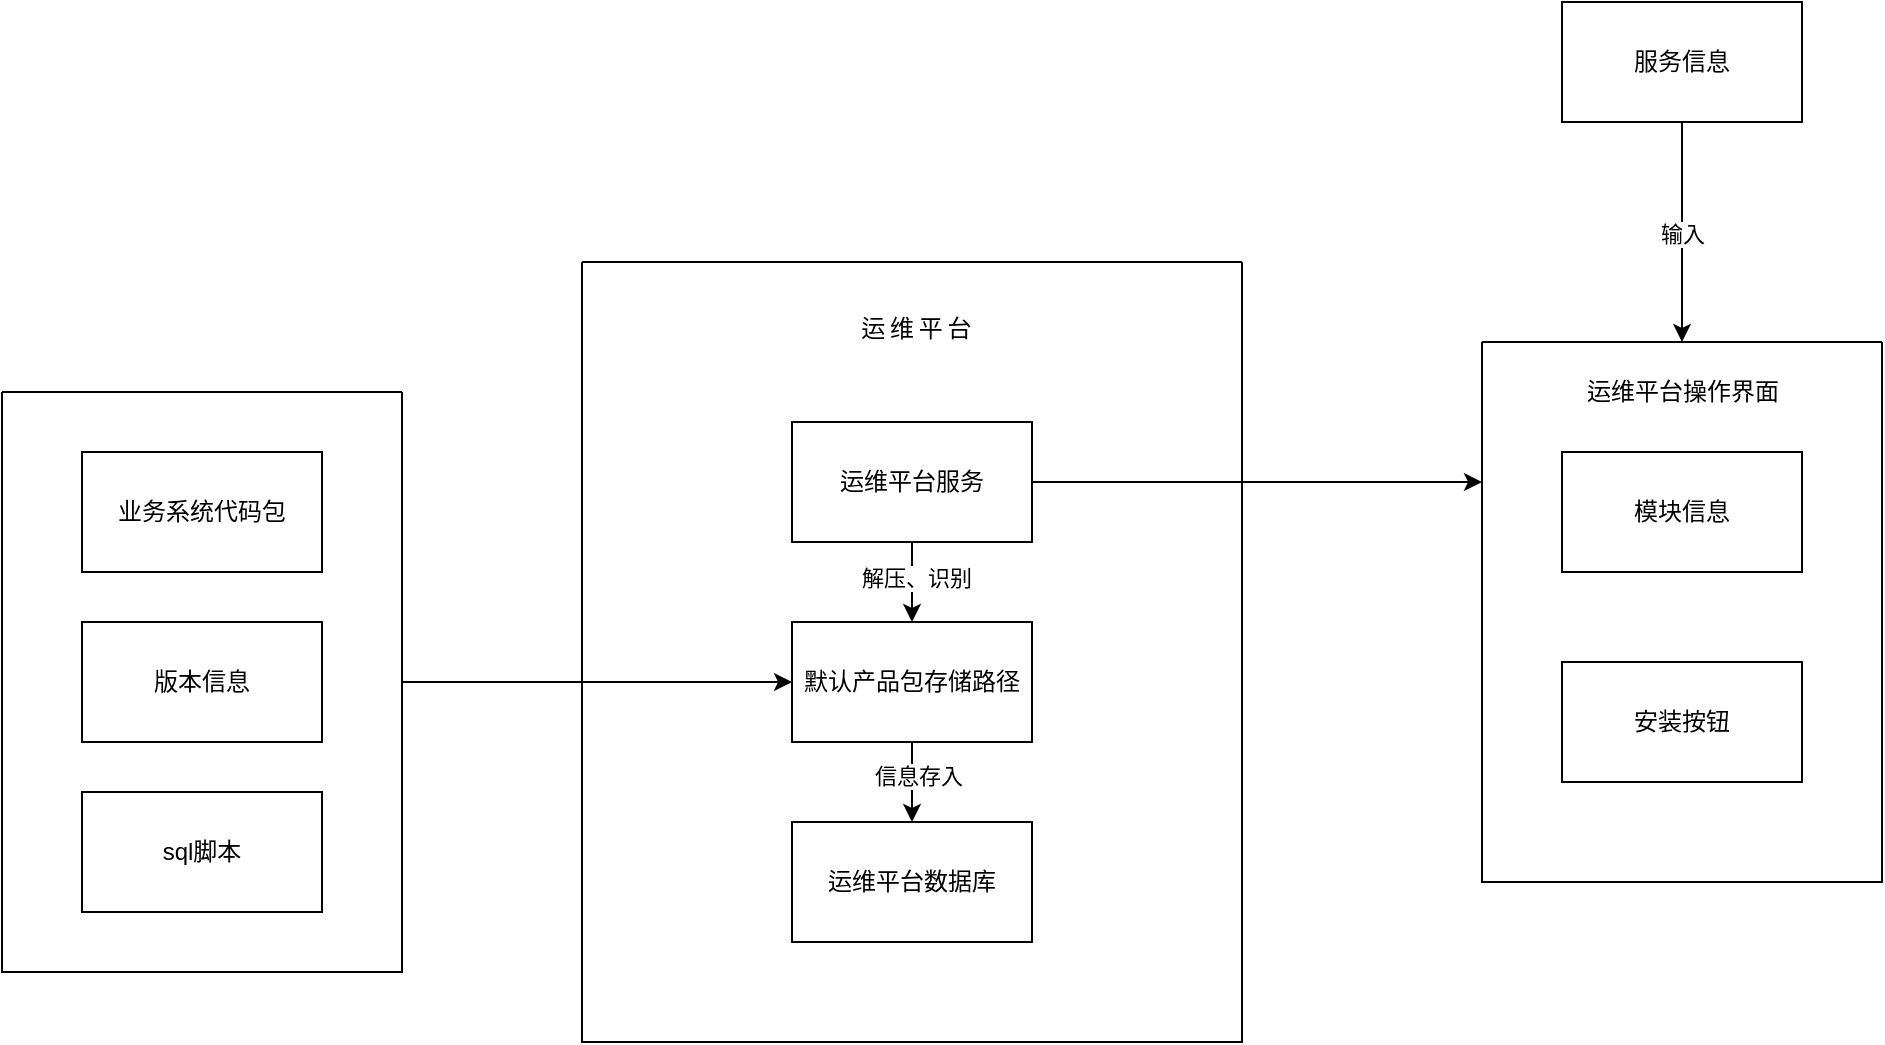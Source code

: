 <mxfile version="24.7.16">
  <diagram name="第 1 页" id="q3cjUY8KxydkKrdw9-tH">
    <mxGraphModel dx="1036" dy="1396" grid="1" gridSize="10" guides="1" tooltips="1" connect="1" arrows="1" fold="1" page="1" pageScale="1" pageWidth="1169" pageHeight="827" math="0" shadow="0">
      <root>
        <mxCell id="0" />
        <mxCell id="1" parent="0" />
        <mxCell id="qPrMlgB-gVR1ZQ3tSMFi-8" value="" style="swimlane;startSize=0;" vertex="1" parent="1">
          <mxGeometry x="330" width="330" height="390" as="geometry" />
        </mxCell>
        <mxCell id="qPrMlgB-gVR1ZQ3tSMFi-35" style="edgeStyle=orthogonalEdgeStyle;rounded=0;orthogonalLoop=1;jettySize=auto;html=1;exitX=0.5;exitY=1;exitDx=0;exitDy=0;entryX=0.5;entryY=0;entryDx=0;entryDy=0;" edge="1" parent="qPrMlgB-gVR1ZQ3tSMFi-8" source="qPrMlgB-gVR1ZQ3tSMFi-21" target="qPrMlgB-gVR1ZQ3tSMFi-4">
          <mxGeometry relative="1" as="geometry" />
        </mxCell>
        <mxCell id="qPrMlgB-gVR1ZQ3tSMFi-37" value="信息存入" style="edgeLabel;html=1;align=center;verticalAlign=middle;resizable=0;points=[];" vertex="1" connectable="0" parent="qPrMlgB-gVR1ZQ3tSMFi-35">
          <mxGeometry x="-0.14" y="3" relative="1" as="geometry">
            <mxPoint as="offset" />
          </mxGeometry>
        </mxCell>
        <mxCell id="qPrMlgB-gVR1ZQ3tSMFi-21" value="默认产品包存储路径" style="rounded=0;whiteSpace=wrap;html=1;" vertex="1" parent="qPrMlgB-gVR1ZQ3tSMFi-8">
          <mxGeometry x="105" y="180" width="120" height="60" as="geometry" />
        </mxCell>
        <mxCell id="qPrMlgB-gVR1ZQ3tSMFi-33" value="&lt;span style=&quot;text-wrap: wrap;&quot;&gt;运维平台&lt;/span&gt;" style="text;html=1;align=center;verticalAlign=middle;resizable=0;points=[];autosize=1;strokeColor=none;fillColor=none;textDirection=vertical-lr;" vertex="1" parent="qPrMlgB-gVR1ZQ3tSMFi-8">
          <mxGeometry x="130" y="30" width="70" height="30" as="geometry" />
        </mxCell>
        <mxCell id="qPrMlgB-gVR1ZQ3tSMFi-34" style="edgeStyle=orthogonalEdgeStyle;rounded=0;orthogonalLoop=1;jettySize=auto;html=1;exitX=0.5;exitY=1;exitDx=0;exitDy=0;entryX=0.5;entryY=0;entryDx=0;entryDy=0;" edge="1" parent="qPrMlgB-gVR1ZQ3tSMFi-8" source="qPrMlgB-gVR1ZQ3tSMFi-3" target="qPrMlgB-gVR1ZQ3tSMFi-21">
          <mxGeometry relative="1" as="geometry" />
        </mxCell>
        <mxCell id="qPrMlgB-gVR1ZQ3tSMFi-36" value="解压、识别" style="edgeLabel;html=1;align=center;verticalAlign=middle;resizable=0;points=[];" vertex="1" connectable="0" parent="qPrMlgB-gVR1ZQ3tSMFi-34">
          <mxGeometry x="-0.09" y="2" relative="1" as="geometry">
            <mxPoint as="offset" />
          </mxGeometry>
        </mxCell>
        <mxCell id="qPrMlgB-gVR1ZQ3tSMFi-39" style="edgeStyle=orthogonalEdgeStyle;rounded=0;orthogonalLoop=1;jettySize=auto;html=1;exitX=1;exitY=0.5;exitDx=0;exitDy=0;" edge="1" parent="qPrMlgB-gVR1ZQ3tSMFi-8" source="qPrMlgB-gVR1ZQ3tSMFi-3">
          <mxGeometry relative="1" as="geometry">
            <mxPoint x="450" y="110" as="targetPoint" />
          </mxGeometry>
        </mxCell>
        <mxCell id="qPrMlgB-gVR1ZQ3tSMFi-3" value="运维平台服务" style="rounded=0;whiteSpace=wrap;html=1;" vertex="1" parent="qPrMlgB-gVR1ZQ3tSMFi-8">
          <mxGeometry x="105" y="80" width="120" height="60" as="geometry" />
        </mxCell>
        <mxCell id="qPrMlgB-gVR1ZQ3tSMFi-4" value="运维平台数据库" style="rounded=0;whiteSpace=wrap;html=1;" vertex="1" parent="qPrMlgB-gVR1ZQ3tSMFi-8">
          <mxGeometry x="105" y="280" width="120" height="60" as="geometry" />
        </mxCell>
        <mxCell id="qPrMlgB-gVR1ZQ3tSMFi-38" style="edgeStyle=orthogonalEdgeStyle;rounded=0;orthogonalLoop=1;jettySize=auto;html=1;exitX=1;exitY=0.5;exitDx=0;exitDy=0;entryX=0;entryY=0.5;entryDx=0;entryDy=0;" edge="1" parent="1" source="qPrMlgB-gVR1ZQ3tSMFi-18" target="qPrMlgB-gVR1ZQ3tSMFi-21">
          <mxGeometry relative="1" as="geometry" />
        </mxCell>
        <mxCell id="qPrMlgB-gVR1ZQ3tSMFi-18" value="" style="swimlane;startSize=0;" vertex="1" parent="1">
          <mxGeometry x="40" y="65" width="200" height="290" as="geometry" />
        </mxCell>
        <mxCell id="qPrMlgB-gVR1ZQ3tSMFi-10" value="业务系统代码包" style="rounded=0;whiteSpace=wrap;html=1;" vertex="1" parent="qPrMlgB-gVR1ZQ3tSMFi-18">
          <mxGeometry x="40" y="30" width="120" height="60" as="geometry" />
        </mxCell>
        <mxCell id="qPrMlgB-gVR1ZQ3tSMFi-19" value="版本信息" style="rounded=0;whiteSpace=wrap;html=1;" vertex="1" parent="qPrMlgB-gVR1ZQ3tSMFi-18">
          <mxGeometry x="40" y="115" width="120" height="60" as="geometry" />
        </mxCell>
        <mxCell id="qPrMlgB-gVR1ZQ3tSMFi-20" value="sql脚本" style="rounded=0;whiteSpace=wrap;html=1;" vertex="1" parent="qPrMlgB-gVR1ZQ3tSMFi-18">
          <mxGeometry x="40" y="200" width="120" height="60" as="geometry" />
        </mxCell>
        <mxCell id="qPrMlgB-gVR1ZQ3tSMFi-41" value="" style="swimlane;startSize=0;" vertex="1" parent="1">
          <mxGeometry x="780" y="40" width="200" height="270" as="geometry" />
        </mxCell>
        <mxCell id="qPrMlgB-gVR1ZQ3tSMFi-42" value="运维平台操作界面" style="text;html=1;align=center;verticalAlign=middle;resizable=0;points=[];autosize=1;strokeColor=none;fillColor=none;" vertex="1" parent="qPrMlgB-gVR1ZQ3tSMFi-41">
          <mxGeometry x="40" y="10" width="120" height="30" as="geometry" />
        </mxCell>
        <mxCell id="qPrMlgB-gVR1ZQ3tSMFi-43" value="模块信息" style="rounded=0;whiteSpace=wrap;html=1;" vertex="1" parent="qPrMlgB-gVR1ZQ3tSMFi-41">
          <mxGeometry x="40" y="55" width="120" height="60" as="geometry" />
        </mxCell>
        <mxCell id="qPrMlgB-gVR1ZQ3tSMFi-44" value="安装按钮" style="rounded=0;whiteSpace=wrap;html=1;" vertex="1" parent="qPrMlgB-gVR1ZQ3tSMFi-41">
          <mxGeometry x="40" y="160" width="120" height="60" as="geometry" />
        </mxCell>
        <mxCell id="qPrMlgB-gVR1ZQ3tSMFi-50" style="edgeStyle=orthogonalEdgeStyle;rounded=0;orthogonalLoop=1;jettySize=auto;html=1;entryX=0.5;entryY=0;entryDx=0;entryDy=0;" edge="1" parent="1" source="qPrMlgB-gVR1ZQ3tSMFi-48" target="qPrMlgB-gVR1ZQ3tSMFi-41">
          <mxGeometry relative="1" as="geometry" />
        </mxCell>
        <mxCell id="qPrMlgB-gVR1ZQ3tSMFi-51" value="输入" style="edgeLabel;html=1;align=center;verticalAlign=middle;resizable=0;points=[];" vertex="1" connectable="0" parent="qPrMlgB-gVR1ZQ3tSMFi-50">
          <mxGeometry x="0.015" relative="1" as="geometry">
            <mxPoint as="offset" />
          </mxGeometry>
        </mxCell>
        <mxCell id="qPrMlgB-gVR1ZQ3tSMFi-48" value="服务信息" style="rounded=0;whiteSpace=wrap;html=1;" vertex="1" parent="1">
          <mxGeometry x="820" y="-130" width="120" height="60" as="geometry" />
        </mxCell>
      </root>
    </mxGraphModel>
  </diagram>
</mxfile>
